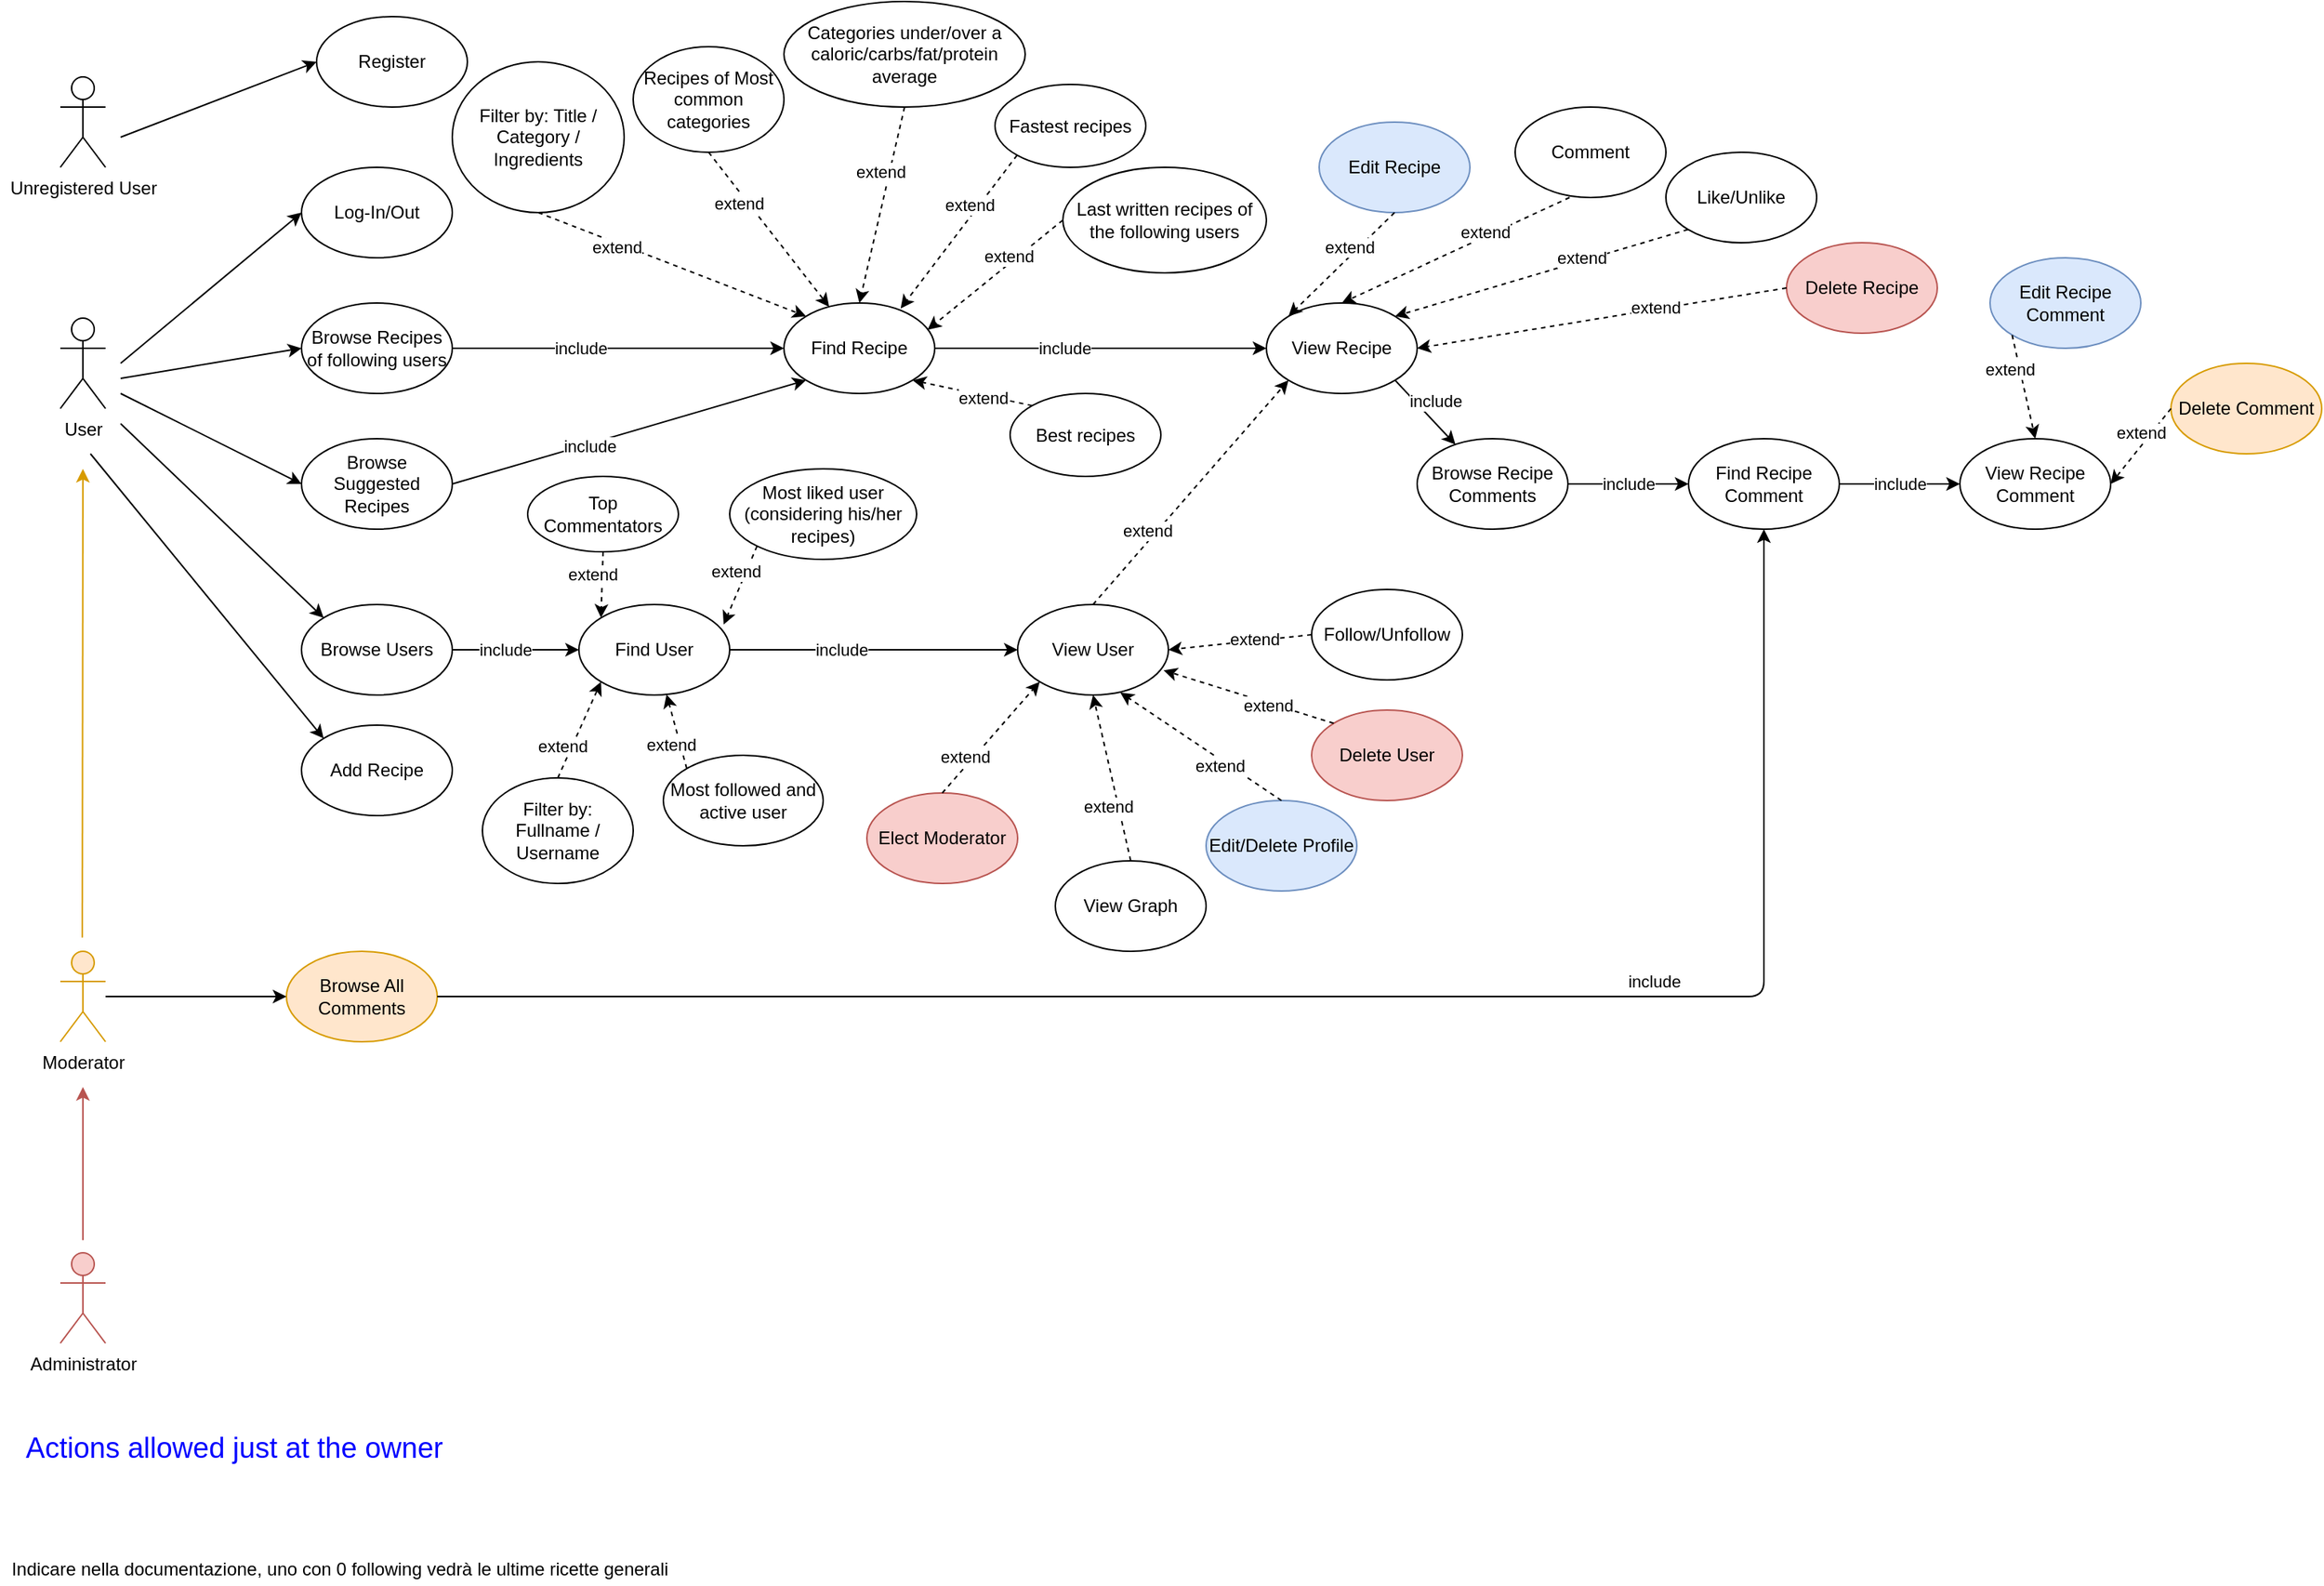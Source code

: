<mxfile version="14.0.1" type="github">
  <diagram id="zVrHperSgIiEOsMFfDu-" name="Page-1">
    <mxGraphModel dx="1185" dy="645" grid="1" gridSize="10" guides="1" tooltips="1" connect="1" arrows="1" fold="1" page="1" pageScale="1" pageWidth="827" pageHeight="1169" math="0" shadow="0">
      <root>
        <mxCell id="0" />
        <mxCell id="1" parent="0" />
        <mxCell id="AKaBKdHhPMCL4DrJA_mg-1" value="Moderator" style="shape=umlActor;verticalLabelPosition=bottom;verticalAlign=top;html=1;outlineConnect=0;fillColor=#ffe6cc;strokeColor=#d79b00;" parent="1" vertex="1">
          <mxGeometry x="70" y="660" width="30" height="60" as="geometry" />
        </mxCell>
        <mxCell id="AKaBKdHhPMCL4DrJA_mg-3" value="User" style="shape=umlActor;verticalLabelPosition=bottom;verticalAlign=top;html=1;outlineConnect=0;" parent="1" vertex="1">
          <mxGeometry x="70" y="240" width="30" height="60" as="geometry" />
        </mxCell>
        <mxCell id="AKaBKdHhPMCL4DrJA_mg-4" value="Unregistered User" style="shape=umlActor;verticalLabelPosition=bottom;verticalAlign=top;html=1;outlineConnect=0;" parent="1" vertex="1">
          <mxGeometry x="70" y="80" width="30" height="60" as="geometry" />
        </mxCell>
        <mxCell id="AKaBKdHhPMCL4DrJA_mg-5" value="Administrator" style="shape=umlActor;verticalLabelPosition=bottom;verticalAlign=top;html=1;outlineConnect=0;fillColor=#f8cecc;strokeColor=#b85450;" parent="1" vertex="1">
          <mxGeometry x="70" y="860" width="30" height="60" as="geometry" />
        </mxCell>
        <mxCell id="AKaBKdHhPMCL4DrJA_mg-6" value="Register" style="ellipse;whiteSpace=wrap;html=1;" parent="1" vertex="1">
          <mxGeometry x="240" y="40" width="100" height="60" as="geometry" />
        </mxCell>
        <mxCell id="AKaBKdHhPMCL4DrJA_mg-7" value="" style="endArrow=classic;html=1;entryX=0;entryY=0.5;entryDx=0;entryDy=0;" parent="1" target="AKaBKdHhPMCL4DrJA_mg-6" edge="1">
          <mxGeometry width="50" height="50" relative="1" as="geometry">
            <mxPoint x="110" y="120" as="sourcePoint" />
            <mxPoint x="370" y="210" as="targetPoint" />
          </mxGeometry>
        </mxCell>
        <mxCell id="AKaBKdHhPMCL4DrJA_mg-8" value="Log-In/Out" style="ellipse;whiteSpace=wrap;html=1;" parent="1" vertex="1">
          <mxGeometry x="230" y="140" width="100" height="60" as="geometry" />
        </mxCell>
        <mxCell id="AKaBKdHhPMCL4DrJA_mg-9" value="" style="endArrow=classic;html=1;entryX=0;entryY=0.5;entryDx=0;entryDy=0;" parent="1" target="AKaBKdHhPMCL4DrJA_mg-8" edge="1">
          <mxGeometry width="50" height="50" relative="1" as="geometry">
            <mxPoint x="110" y="270" as="sourcePoint" />
            <mxPoint x="250" y="80" as="targetPoint" />
          </mxGeometry>
        </mxCell>
        <mxCell id="AKaBKdHhPMCL4DrJA_mg-10" value="Browse Recipes of following users" style="ellipse;whiteSpace=wrap;html=1;" parent="1" vertex="1">
          <mxGeometry x="230" y="230" width="100" height="60" as="geometry" />
        </mxCell>
        <mxCell id="AKaBKdHhPMCL4DrJA_mg-11" value="Find Recipe" style="ellipse;whiteSpace=wrap;html=1;" parent="1" vertex="1">
          <mxGeometry x="550" y="230" width="100" height="60" as="geometry" />
        </mxCell>
        <mxCell id="AKaBKdHhPMCL4DrJA_mg-12" value="View Recipe" style="ellipse;whiteSpace=wrap;html=1;" parent="1" vertex="1">
          <mxGeometry x="870" y="230" width="100" height="60" as="geometry" />
        </mxCell>
        <mxCell id="AKaBKdHhPMCL4DrJA_mg-13" value="" style="endArrow=classic;html=1;entryX=0;entryY=0.5;entryDx=0;entryDy=0;" parent="1" target="AKaBKdHhPMCL4DrJA_mg-10" edge="1">
          <mxGeometry width="50" height="50" relative="1" as="geometry">
            <mxPoint x="110" y="280" as="sourcePoint" />
            <mxPoint x="240" y="180" as="targetPoint" />
          </mxGeometry>
        </mxCell>
        <mxCell id="AKaBKdHhPMCL4DrJA_mg-14" value="" style="endArrow=classic;html=1;exitX=1;exitY=0.5;exitDx=0;exitDy=0;" parent="1" source="AKaBKdHhPMCL4DrJA_mg-10" target="AKaBKdHhPMCL4DrJA_mg-11" edge="1">
          <mxGeometry width="50" height="50" relative="1" as="geometry">
            <mxPoint x="115" y="270" as="sourcePoint" />
            <mxPoint x="235" y="270" as="targetPoint" />
          </mxGeometry>
        </mxCell>
        <mxCell id="AKaBKdHhPMCL4DrJA_mg-15" value="include" style="edgeLabel;html=1;align=center;verticalAlign=middle;resizable=0;points=[];" parent="AKaBKdHhPMCL4DrJA_mg-14" vertex="1" connectable="0">
          <mxGeometry x="-0.27" y="-2" relative="1" as="geometry">
            <mxPoint x="4.48" y="-2" as="offset" />
          </mxGeometry>
        </mxCell>
        <mxCell id="AKaBKdHhPMCL4DrJA_mg-16" value="" style="endArrow=classic;html=1;entryX=0;entryY=0.5;entryDx=0;entryDy=0;exitX=1;exitY=0.5;exitDx=0;exitDy=0;" parent="1" source="AKaBKdHhPMCL4DrJA_mg-11" target="AKaBKdHhPMCL4DrJA_mg-12" edge="1">
          <mxGeometry width="50" height="50" relative="1" as="geometry">
            <mxPoint x="125" y="280" as="sourcePoint" />
            <mxPoint x="245" y="280" as="targetPoint" />
          </mxGeometry>
        </mxCell>
        <mxCell id="AKaBKdHhPMCL4DrJA_mg-17" value="include" style="edgeLabel;html=1;align=center;verticalAlign=middle;resizable=0;points=[];" parent="AKaBKdHhPMCL4DrJA_mg-16" vertex="1" connectable="0">
          <mxGeometry x="-0.344" relative="1" as="geometry">
            <mxPoint x="13.79" as="offset" />
          </mxGeometry>
        </mxCell>
        <mxCell id="AKaBKdHhPMCL4DrJA_mg-18" value="Browse Suggested Recipes" style="ellipse;whiteSpace=wrap;html=1;" parent="1" vertex="1">
          <mxGeometry x="230" y="320" width="100" height="60" as="geometry" />
        </mxCell>
        <mxCell id="AKaBKdHhPMCL4DrJA_mg-21" value="" style="endArrow=classic;html=1;exitX=1;exitY=0.5;exitDx=0;exitDy=0;entryX=0;entryY=1;entryDx=0;entryDy=0;" parent="1" source="AKaBKdHhPMCL4DrJA_mg-18" target="AKaBKdHhPMCL4DrJA_mg-11" edge="1">
          <mxGeometry width="50" height="50" relative="1" as="geometry">
            <mxPoint x="120" y="360" as="sourcePoint" />
            <mxPoint x="400.0" y="350" as="targetPoint" />
          </mxGeometry>
        </mxCell>
        <mxCell id="AKaBKdHhPMCL4DrJA_mg-22" value="include" style="edgeLabel;html=1;align=center;verticalAlign=middle;resizable=0;points=[];" parent="AKaBKdHhPMCL4DrJA_mg-21" vertex="1" connectable="0">
          <mxGeometry x="-0.27" y="-2" relative="1" as="geometry">
            <mxPoint x="4.48" y="-2" as="offset" />
          </mxGeometry>
        </mxCell>
        <mxCell id="AKaBKdHhPMCL4DrJA_mg-25" value="" style="endArrow=classic;html=1;entryX=0;entryY=0.5;entryDx=0;entryDy=0;" parent="1" target="AKaBKdHhPMCL4DrJA_mg-18" edge="1">
          <mxGeometry width="50" height="50" relative="1" as="geometry">
            <mxPoint x="110" y="290" as="sourcePoint" />
            <mxPoint x="240" y="290" as="targetPoint" />
          </mxGeometry>
        </mxCell>
        <mxCell id="WYv_reuwZ5NgwWXfh_Jt-1" value="Indicare nella documentazione, uno con 0 following vedrà le ultime ricette generali" style="text;html=1;align=center;verticalAlign=middle;resizable=0;points=[];autosize=1;" parent="1" vertex="1">
          <mxGeometry x="30" y="1060" width="450" height="20" as="geometry" />
        </mxCell>
        <mxCell id="WYv_reuwZ5NgwWXfh_Jt-3" value="Browse Users" style="ellipse;whiteSpace=wrap;html=1;" parent="1" vertex="1">
          <mxGeometry x="230" y="430" width="100" height="60" as="geometry" />
        </mxCell>
        <mxCell id="WYv_reuwZ5NgwWXfh_Jt-4" value="Find User" style="ellipse;whiteSpace=wrap;html=1;" parent="1" vertex="1">
          <mxGeometry x="414" y="430" width="100" height="60" as="geometry" />
        </mxCell>
        <mxCell id="WYv_reuwZ5NgwWXfh_Jt-5" value="View User" style="ellipse;whiteSpace=wrap;html=1;" parent="1" vertex="1">
          <mxGeometry x="705" y="430" width="100" height="60" as="geometry" />
        </mxCell>
        <mxCell id="WYv_reuwZ5NgwWXfh_Jt-6" value="Follow/Unfollow" style="ellipse;whiteSpace=wrap;html=1;" parent="1" vertex="1">
          <mxGeometry x="900" y="420" width="100" height="60" as="geometry" />
        </mxCell>
        <mxCell id="WYv_reuwZ5NgwWXfh_Jt-7" value="" style="endArrow=classic;html=1;entryX=0;entryY=0;entryDx=0;entryDy=0;" parent="1" target="WYv_reuwZ5NgwWXfh_Jt-3" edge="1">
          <mxGeometry width="50" height="50" relative="1" as="geometry">
            <mxPoint x="110" y="310" as="sourcePoint" />
            <mxPoint x="240" y="360" as="targetPoint" />
          </mxGeometry>
        </mxCell>
        <mxCell id="WYv_reuwZ5NgwWXfh_Jt-8" value="" style="endArrow=classic;html=1;exitX=1;exitY=0.5;exitDx=0;exitDy=0;entryX=0;entryY=0.5;entryDx=0;entryDy=0;" parent="1" edge="1" target="WYv_reuwZ5NgwWXfh_Jt-4" source="WYv_reuwZ5NgwWXfh_Jt-3">
          <mxGeometry width="50" height="50" relative="1" as="geometry">
            <mxPoint x="330" y="429.71" as="sourcePoint" />
            <mxPoint x="400" y="429.71" as="targetPoint" />
          </mxGeometry>
        </mxCell>
        <mxCell id="WYv_reuwZ5NgwWXfh_Jt-9" value="include" style="edgeLabel;html=1;align=center;verticalAlign=middle;resizable=0;points=[];" parent="WYv_reuwZ5NgwWXfh_Jt-8" vertex="1" connectable="0">
          <mxGeometry x="-0.27" y="-2" relative="1" as="geometry">
            <mxPoint x="4.48" y="-2" as="offset" />
          </mxGeometry>
        </mxCell>
        <mxCell id="WYv_reuwZ5NgwWXfh_Jt-10" value="" style="endArrow=classic;html=1;exitX=1;exitY=0.5;exitDx=0;exitDy=0;entryX=0;entryY=0.5;entryDx=0;entryDy=0;" parent="1" source="WYv_reuwZ5NgwWXfh_Jt-4" target="WYv_reuwZ5NgwWXfh_Jt-5" edge="1">
          <mxGeometry width="50" height="50" relative="1" as="geometry">
            <mxPoint x="350" y="280" as="sourcePoint" />
            <mxPoint x="420" y="280" as="targetPoint" />
          </mxGeometry>
        </mxCell>
        <mxCell id="WYv_reuwZ5NgwWXfh_Jt-11" value="include" style="edgeLabel;html=1;align=center;verticalAlign=middle;resizable=0;points=[];" parent="WYv_reuwZ5NgwWXfh_Jt-10" vertex="1" connectable="0">
          <mxGeometry x="-0.27" y="-2" relative="1" as="geometry">
            <mxPoint x="4.48" y="-2" as="offset" />
          </mxGeometry>
        </mxCell>
        <mxCell id="WYv_reuwZ5NgwWXfh_Jt-12" value="" style="endArrow=classic;html=1;entryX=1;entryY=0.5;entryDx=0;entryDy=0;exitX=0;exitY=0.5;exitDx=0;exitDy=0;dashed=1;" parent="1" source="WYv_reuwZ5NgwWXfh_Jt-6" target="WYv_reuwZ5NgwWXfh_Jt-5" edge="1">
          <mxGeometry width="50" height="50" relative="1" as="geometry">
            <mxPoint x="510" y="270" as="sourcePoint" />
            <mxPoint x="585" y="270" as="targetPoint" />
          </mxGeometry>
        </mxCell>
        <mxCell id="WYv_reuwZ5NgwWXfh_Jt-13" value="extend" style="edgeLabel;html=1;align=center;verticalAlign=middle;resizable=0;points=[];" parent="WYv_reuwZ5NgwWXfh_Jt-12" vertex="1" connectable="0">
          <mxGeometry x="-0.344" relative="1" as="geometry">
            <mxPoint x="-6.68" y="-0.21" as="offset" />
          </mxGeometry>
        </mxCell>
        <mxCell id="WYv_reuwZ5NgwWXfh_Jt-16" value="Comment" style="ellipse;whiteSpace=wrap;html=1;" parent="1" vertex="1">
          <mxGeometry x="1035" y="100" width="100" height="60" as="geometry" />
        </mxCell>
        <mxCell id="WYv_reuwZ5NgwWXfh_Jt-17" value="Like/Unlike" style="ellipse;whiteSpace=wrap;html=1;" parent="1" vertex="1">
          <mxGeometry x="1135" y="130" width="100" height="60" as="geometry" />
        </mxCell>
        <mxCell id="WYv_reuwZ5NgwWXfh_Jt-18" value="" style="endArrow=classic;html=1;entryX=0.5;entryY=0;entryDx=0;entryDy=0;exitX=0.361;exitY=1;exitDx=0;exitDy=0;dashed=1;exitPerimeter=0;" parent="1" source="WYv_reuwZ5NgwWXfh_Jt-16" target="AKaBKdHhPMCL4DrJA_mg-12" edge="1">
          <mxGeometry width="50" height="50" relative="1" as="geometry">
            <mxPoint x="669.783" y="190.004" as="sourcePoint" />
            <mxPoint x="580.22" y="208.84" as="targetPoint" />
          </mxGeometry>
        </mxCell>
        <mxCell id="WYv_reuwZ5NgwWXfh_Jt-19" value="extend" style="edgeLabel;html=1;align=center;verticalAlign=middle;resizable=0;points=[];" parent="WYv_reuwZ5NgwWXfh_Jt-18" vertex="1" connectable="0">
          <mxGeometry x="-0.344" relative="1" as="geometry">
            <mxPoint x="-6.68" y="-0.21" as="offset" />
          </mxGeometry>
        </mxCell>
        <mxCell id="WYv_reuwZ5NgwWXfh_Jt-20" value="" style="endArrow=classic;html=1;entryX=0;entryY=1;entryDx=0;entryDy=0;exitX=0.5;exitY=0;exitDx=0;exitDy=0;dashed=1;" parent="1" source="WYv_reuwZ5NgwWXfh_Jt-5" target="AKaBKdHhPMCL4DrJA_mg-12" edge="1">
          <mxGeometry width="50" height="50" relative="1" as="geometry">
            <mxPoint x="784.563" y="431.164" as="sourcePoint" />
            <mxPoint x="695.0" y="450" as="targetPoint" />
          </mxGeometry>
        </mxCell>
        <mxCell id="WYv_reuwZ5NgwWXfh_Jt-21" value="extend" style="edgeLabel;html=1;align=center;verticalAlign=middle;resizable=0;points=[];" parent="WYv_reuwZ5NgwWXfh_Jt-20" vertex="1" connectable="0">
          <mxGeometry x="-0.344" relative="1" as="geometry">
            <mxPoint x="-6.68" y="-0.21" as="offset" />
          </mxGeometry>
        </mxCell>
        <mxCell id="WYv_reuwZ5NgwWXfh_Jt-22" value="" style="endArrow=classic;html=1;entryX=1;entryY=0;entryDx=0;entryDy=0;exitX=0;exitY=1;exitDx=0;exitDy=0;dashed=1;" parent="1" source="WYv_reuwZ5NgwWXfh_Jt-17" target="AKaBKdHhPMCL4DrJA_mg-12" edge="1">
          <mxGeometry width="50" height="50" relative="1" as="geometry">
            <mxPoint x="794.563" y="441.164" as="sourcePoint" />
            <mxPoint x="705.0" y="460" as="targetPoint" />
          </mxGeometry>
        </mxCell>
        <mxCell id="WYv_reuwZ5NgwWXfh_Jt-23" value="extend" style="edgeLabel;html=1;align=center;verticalAlign=middle;resizable=0;points=[];" parent="WYv_reuwZ5NgwWXfh_Jt-22" vertex="1" connectable="0">
          <mxGeometry x="-0.344" relative="1" as="geometry">
            <mxPoint x="-6.68" y="-0.21" as="offset" />
          </mxGeometry>
        </mxCell>
        <mxCell id="WYv_reuwZ5NgwWXfh_Jt-24" value="Browse Recipe Comments" style="ellipse;whiteSpace=wrap;html=1;" parent="1" vertex="1">
          <mxGeometry x="970" y="320" width="100" height="60" as="geometry" />
        </mxCell>
        <mxCell id="WYv_reuwZ5NgwWXfh_Jt-25" value="Find Recipe Comment" style="ellipse;whiteSpace=wrap;html=1;" parent="1" vertex="1">
          <mxGeometry x="1150" y="320" width="100" height="60" as="geometry" />
        </mxCell>
        <mxCell id="WYv_reuwZ5NgwWXfh_Jt-26" value="View Recipe Comment" style="ellipse;whiteSpace=wrap;html=1;" parent="1" vertex="1">
          <mxGeometry x="1330" y="320" width="100" height="60" as="geometry" />
        </mxCell>
        <mxCell id="WYv_reuwZ5NgwWXfh_Jt-27" value="Edit Recipe" style="ellipse;whiteSpace=wrap;html=1;fillColor=#dae8fc;strokeColor=#6c8ebf;" parent="1" vertex="1">
          <mxGeometry x="905" y="110" width="100" height="60" as="geometry" />
        </mxCell>
        <mxCell id="WYv_reuwZ5NgwWXfh_Jt-28" value="" style="endArrow=classic;html=1;entryX=0;entryY=0;entryDx=0;entryDy=0;exitX=0.5;exitY=1;exitDx=0;exitDy=0;dashed=1;" parent="1" source="WYv_reuwZ5NgwWXfh_Jt-27" target="AKaBKdHhPMCL4DrJA_mg-12" edge="1">
          <mxGeometry width="50" height="50" relative="1" as="geometry">
            <mxPoint x="635" y="410" as="sourcePoint" />
            <mxPoint x="635" y="300" as="targetPoint" />
          </mxGeometry>
        </mxCell>
        <mxCell id="WYv_reuwZ5NgwWXfh_Jt-29" value="extend" style="edgeLabel;html=1;align=center;verticalAlign=middle;resizable=0;points=[];" parent="WYv_reuwZ5NgwWXfh_Jt-28" vertex="1" connectable="0">
          <mxGeometry x="-0.344" relative="1" as="geometry">
            <mxPoint x="-6.68" y="-0.21" as="offset" />
          </mxGeometry>
        </mxCell>
        <mxCell id="WYv_reuwZ5NgwWXfh_Jt-34" value="" style="endArrow=classic;html=1;exitX=1;exitY=1;exitDx=0;exitDy=0;" parent="1" source="AKaBKdHhPMCL4DrJA_mg-12" target="WYv_reuwZ5NgwWXfh_Jt-24" edge="1">
          <mxGeometry width="50" height="50" relative="1" as="geometry">
            <mxPoint x="510.0" y="270" as="sourcePoint" />
            <mxPoint x="585.0" y="270" as="targetPoint" />
          </mxGeometry>
        </mxCell>
        <mxCell id="WYv_reuwZ5NgwWXfh_Jt-35" value="include" style="edgeLabel;html=1;align=center;verticalAlign=middle;resizable=0;points=[];" parent="WYv_reuwZ5NgwWXfh_Jt-34" vertex="1" connectable="0">
          <mxGeometry x="-0.344" relative="1" as="geometry">
            <mxPoint x="13.79" as="offset" />
          </mxGeometry>
        </mxCell>
        <mxCell id="WYv_reuwZ5NgwWXfh_Jt-36" value="" style="endArrow=classic;html=1;exitX=1;exitY=0.5;exitDx=0;exitDy=0;entryX=0;entryY=0.5;entryDx=0;entryDy=0;" parent="1" source="WYv_reuwZ5NgwWXfh_Jt-24" target="WYv_reuwZ5NgwWXfh_Jt-25" edge="1">
          <mxGeometry width="50" height="50" relative="1" as="geometry">
            <mxPoint x="670.437" y="291.164" as="sourcePoint" />
            <mxPoint x="755.263" y="316.603" as="targetPoint" />
          </mxGeometry>
        </mxCell>
        <mxCell id="WYv_reuwZ5NgwWXfh_Jt-37" value="include" style="edgeLabel;html=1;align=center;verticalAlign=middle;resizable=0;points=[];" parent="WYv_reuwZ5NgwWXfh_Jt-36" vertex="1" connectable="0">
          <mxGeometry x="-0.344" relative="1" as="geometry">
            <mxPoint x="13.79" as="offset" />
          </mxGeometry>
        </mxCell>
        <mxCell id="WYv_reuwZ5NgwWXfh_Jt-38" value="" style="endArrow=classic;html=1;exitX=1;exitY=0.5;exitDx=0;exitDy=0;entryX=0;entryY=0.5;entryDx=0;entryDy=0;" parent="1" source="WYv_reuwZ5NgwWXfh_Jt-25" target="WYv_reuwZ5NgwWXfh_Jt-26" edge="1">
          <mxGeometry width="50" height="50" relative="1" as="geometry">
            <mxPoint x="850" y="330" as="sourcePoint" />
            <mxPoint x="930" y="330" as="targetPoint" />
          </mxGeometry>
        </mxCell>
        <mxCell id="WYv_reuwZ5NgwWXfh_Jt-39" value="include" style="edgeLabel;html=1;align=center;verticalAlign=middle;resizable=0;points=[];" parent="WYv_reuwZ5NgwWXfh_Jt-38" vertex="1" connectable="0">
          <mxGeometry x="-0.344" relative="1" as="geometry">
            <mxPoint x="13.79" as="offset" />
          </mxGeometry>
        </mxCell>
        <mxCell id="WYv_reuwZ5NgwWXfh_Jt-40" value="Edit Recipe Comment" style="ellipse;whiteSpace=wrap;html=1;fillColor=#dae8fc;strokeColor=#6c8ebf;" parent="1" vertex="1">
          <mxGeometry x="1350" y="200" width="100" height="60" as="geometry" />
        </mxCell>
        <mxCell id="WYv_reuwZ5NgwWXfh_Jt-41" value="Delete Comment" style="ellipse;whiteSpace=wrap;html=1;fillColor=#ffe6cc;strokeColor=#d79b00;" parent="1" vertex="1">
          <mxGeometry x="1470" y="270" width="100" height="60" as="geometry" />
        </mxCell>
        <mxCell id="WYv_reuwZ5NgwWXfh_Jt-42" value="Delete Recipe" style="ellipse;whiteSpace=wrap;html=1;fillColor=#f8cecc;strokeColor=#b85450;" parent="1" vertex="1">
          <mxGeometry x="1215" y="190" width="100" height="60" as="geometry" />
        </mxCell>
        <mxCell id="WYv_reuwZ5NgwWXfh_Jt-43" value="" style="endArrow=classic;html=1;entryX=1;entryY=0.5;entryDx=0;entryDy=0;exitX=0;exitY=0.5;exitDx=0;exitDy=0;dashed=1;" parent="1" source="WYv_reuwZ5NgwWXfh_Jt-42" target="AKaBKdHhPMCL4DrJA_mg-12" edge="1">
          <mxGeometry width="50" height="50" relative="1" as="geometry">
            <mxPoint x="635" y="410" as="sourcePoint" />
            <mxPoint x="635" y="300" as="targetPoint" />
          </mxGeometry>
        </mxCell>
        <mxCell id="WYv_reuwZ5NgwWXfh_Jt-44" value="extend" style="edgeLabel;html=1;align=center;verticalAlign=middle;resizable=0;points=[];" parent="WYv_reuwZ5NgwWXfh_Jt-43" vertex="1" connectable="0">
          <mxGeometry x="-0.344" relative="1" as="geometry">
            <mxPoint x="-6.68" y="-0.21" as="offset" />
          </mxGeometry>
        </mxCell>
        <mxCell id="WYv_reuwZ5NgwWXfh_Jt-45" value="" style="endArrow=classic;html=1;entryX=0.5;entryY=0;entryDx=0;entryDy=0;exitX=0;exitY=1;exitDx=0;exitDy=0;dashed=1;" parent="1" source="WYv_reuwZ5NgwWXfh_Jt-40" target="WYv_reuwZ5NgwWXfh_Jt-26" edge="1">
          <mxGeometry width="50" height="50" relative="1" as="geometry">
            <mxPoint x="1170" y="260" as="sourcePoint" />
            <mxPoint x="1170" y="150" as="targetPoint" />
          </mxGeometry>
        </mxCell>
        <mxCell id="WYv_reuwZ5NgwWXfh_Jt-46" value="extend" style="edgeLabel;html=1;align=center;verticalAlign=middle;resizable=0;points=[];" parent="WYv_reuwZ5NgwWXfh_Jt-45" vertex="1" connectable="0">
          <mxGeometry x="-0.344" relative="1" as="geometry">
            <mxPoint x="-6.68" y="-0.21" as="offset" />
          </mxGeometry>
        </mxCell>
        <mxCell id="WYv_reuwZ5NgwWXfh_Jt-47" value="" style="endArrow=classic;html=1;entryX=1;entryY=0.5;entryDx=0;entryDy=0;exitX=0;exitY=0.5;exitDx=0;exitDy=0;dashed=1;" parent="1" source="WYv_reuwZ5NgwWXfh_Jt-41" target="WYv_reuwZ5NgwWXfh_Jt-26" edge="1">
          <mxGeometry width="50" height="50" relative="1" as="geometry">
            <mxPoint x="655" y="430" as="sourcePoint" />
            <mxPoint x="655" y="320" as="targetPoint" />
          </mxGeometry>
        </mxCell>
        <mxCell id="WYv_reuwZ5NgwWXfh_Jt-48" value="extend" style="edgeLabel;html=1;align=center;verticalAlign=middle;resizable=0;points=[];" parent="WYv_reuwZ5NgwWXfh_Jt-47" vertex="1" connectable="0">
          <mxGeometry x="-0.344" relative="1" as="geometry">
            <mxPoint x="-6.68" y="-0.21" as="offset" />
          </mxGeometry>
        </mxCell>
        <mxCell id="WYv_reuwZ5NgwWXfh_Jt-49" value="Delete User" style="ellipse;whiteSpace=wrap;html=1;fillColor=#f8cecc;strokeColor=#b85450;" parent="1" vertex="1">
          <mxGeometry x="900" y="500" width="100" height="60" as="geometry" />
        </mxCell>
        <mxCell id="WYv_reuwZ5NgwWXfh_Jt-50" value="" style="endArrow=classic;html=1;exitX=0;exitY=0;exitDx=0;exitDy=0;dashed=1;entryX=0.968;entryY=0.727;entryDx=0;entryDy=0;entryPerimeter=0;" parent="1" source="WYv_reuwZ5NgwWXfh_Jt-49" target="WYv_reuwZ5NgwWXfh_Jt-5" edge="1">
          <mxGeometry width="50" height="50" relative="1" as="geometry">
            <mxPoint x="635" y="410" as="sourcePoint" />
            <mxPoint x="690" y="450" as="targetPoint" />
          </mxGeometry>
        </mxCell>
        <mxCell id="WYv_reuwZ5NgwWXfh_Jt-51" value="extend" style="edgeLabel;html=1;align=center;verticalAlign=middle;resizable=0;points=[];" parent="WYv_reuwZ5NgwWXfh_Jt-50" vertex="1" connectable="0">
          <mxGeometry x="-0.344" relative="1" as="geometry">
            <mxPoint x="-6.68" y="-0.21" as="offset" />
          </mxGeometry>
        </mxCell>
        <mxCell id="WYv_reuwZ5NgwWXfh_Jt-53" value="Edit/Delete Profile" style="ellipse;whiteSpace=wrap;html=1;fillColor=#dae8fc;strokeColor=#6c8ebf;" parent="1" vertex="1">
          <mxGeometry x="830" y="560" width="100" height="60" as="geometry" />
        </mxCell>
        <mxCell id="WYv_reuwZ5NgwWXfh_Jt-54" value="" style="endArrow=classic;html=1;entryX=0.681;entryY=0.972;entryDx=0;entryDy=0;exitX=0.5;exitY=0;exitDx=0;exitDy=0;dashed=1;entryPerimeter=0;" parent="1" source="WYv_reuwZ5NgwWXfh_Jt-53" target="WYv_reuwZ5NgwWXfh_Jt-5" edge="1">
          <mxGeometry width="50" height="50" relative="1" as="geometry">
            <mxPoint x="744.645" y="498.787" as="sourcePoint" />
            <mxPoint x="670.355" y="461.213" as="targetPoint" />
          </mxGeometry>
        </mxCell>
        <mxCell id="WYv_reuwZ5NgwWXfh_Jt-55" value="extend" style="edgeLabel;html=1;align=center;verticalAlign=middle;resizable=0;points=[];" parent="WYv_reuwZ5NgwWXfh_Jt-54" vertex="1" connectable="0">
          <mxGeometry x="-0.344" relative="1" as="geometry">
            <mxPoint x="-6.68" y="-0.21" as="offset" />
          </mxGeometry>
        </mxCell>
        <mxCell id="WYv_reuwZ5NgwWXfh_Jt-57" value="View Graph" style="ellipse;whiteSpace=wrap;html=1;" parent="1" vertex="1">
          <mxGeometry x="730" y="600" width="100" height="60" as="geometry" />
        </mxCell>
        <mxCell id="WYv_reuwZ5NgwWXfh_Jt-58" value="" style="endArrow=classic;html=1;entryX=0.5;entryY=1;entryDx=0;entryDy=0;exitX=0.5;exitY=0;exitDx=0;exitDy=0;dashed=1;" parent="1" source="WYv_reuwZ5NgwWXfh_Jt-57" target="WYv_reuwZ5NgwWXfh_Jt-5" edge="1">
          <mxGeometry width="50" height="50" relative="1" as="geometry">
            <mxPoint x="760" y="540" as="sourcePoint" />
            <mxPoint x="635" y="470" as="targetPoint" />
          </mxGeometry>
        </mxCell>
        <mxCell id="WYv_reuwZ5NgwWXfh_Jt-59" value="extend" style="edgeLabel;html=1;align=center;verticalAlign=middle;resizable=0;points=[];" parent="WYv_reuwZ5NgwWXfh_Jt-58" vertex="1" connectable="0">
          <mxGeometry x="-0.344" relative="1" as="geometry">
            <mxPoint x="-6.68" y="-0.21" as="offset" />
          </mxGeometry>
        </mxCell>
        <mxCell id="WYv_reuwZ5NgwWXfh_Jt-60" value="Add Recipe" style="ellipse;whiteSpace=wrap;html=1;" parent="1" vertex="1">
          <mxGeometry x="230" y="510" width="100" height="60" as="geometry" />
        </mxCell>
        <mxCell id="WYv_reuwZ5NgwWXfh_Jt-61" value="" style="endArrow=classic;html=1;entryX=0;entryY=0;entryDx=0;entryDy=0;" parent="1" target="WYv_reuwZ5NgwWXfh_Jt-60" edge="1">
          <mxGeometry width="50" height="50" relative="1" as="geometry">
            <mxPoint x="90" y="330" as="sourcePoint" />
            <mxPoint x="254.645" y="418.787" as="targetPoint" />
          </mxGeometry>
        </mxCell>
        <mxCell id="WYv_reuwZ5NgwWXfh_Jt-62" value="Elect Moderator" style="ellipse;whiteSpace=wrap;html=1;fillColor=#f8cecc;strokeColor=#b85450;" parent="1" vertex="1">
          <mxGeometry x="605" y="555" width="100" height="60" as="geometry" />
        </mxCell>
        <mxCell id="WYv_reuwZ5NgwWXfh_Jt-63" value="" style="endArrow=classic;html=1;entryX=0;entryY=1;entryDx=0;entryDy=0;exitX=0.5;exitY=0;exitDx=0;exitDy=0;dashed=1;" parent="1" source="WYv_reuwZ5NgwWXfh_Jt-62" target="WYv_reuwZ5NgwWXfh_Jt-5" edge="1">
          <mxGeometry width="50" height="50" relative="1" as="geometry">
            <mxPoint x="660" y="580" as="sourcePoint" />
            <mxPoint x="635" y="470" as="targetPoint" />
          </mxGeometry>
        </mxCell>
        <mxCell id="WYv_reuwZ5NgwWXfh_Jt-64" value="extend" style="edgeLabel;html=1;align=center;verticalAlign=middle;resizable=0;points=[];" parent="WYv_reuwZ5NgwWXfh_Jt-63" vertex="1" connectable="0">
          <mxGeometry x="-0.344" relative="1" as="geometry">
            <mxPoint x="-6.68" y="-0.21" as="offset" />
          </mxGeometry>
        </mxCell>
        <mxCell id="WYv_reuwZ5NgwWXfh_Jt-66" value="Browse All Comments" style="ellipse;whiteSpace=wrap;html=1;fillColor=#ffe6cc;strokeColor=#d79b00;" parent="1" vertex="1">
          <mxGeometry x="220" y="660" width="100" height="60" as="geometry" />
        </mxCell>
        <mxCell id="WYv_reuwZ5NgwWXfh_Jt-69" value="" style="endArrow=classic;html=1;exitX=1;exitY=0.5;exitDx=0;exitDy=0;" parent="1" source="WYv_reuwZ5NgwWXfh_Jt-66" target="WYv_reuwZ5NgwWXfh_Jt-25" edge="1">
          <mxGeometry width="50" height="50" relative="1" as="geometry">
            <mxPoint x="160.437" y="661.164" as="sourcePoint" />
            <mxPoint x="395" y="690" as="targetPoint" />
            <Array as="points">
              <mxPoint x="971" y="690" />
              <mxPoint x="1140" y="690" />
              <mxPoint x="1200" y="690" />
            </Array>
          </mxGeometry>
        </mxCell>
        <mxCell id="WYv_reuwZ5NgwWXfh_Jt-70" value="include" style="edgeLabel;html=1;align=center;verticalAlign=middle;resizable=0;points=[];" parent="WYv_reuwZ5NgwWXfh_Jt-69" vertex="1" connectable="0">
          <mxGeometry x="-0.344" relative="1" as="geometry">
            <mxPoint x="416" y="-10" as="offset" />
          </mxGeometry>
        </mxCell>
        <mxCell id="WYv_reuwZ5NgwWXfh_Jt-73" value="" style="endArrow=classic;html=1;entryX=0;entryY=0.5;entryDx=0;entryDy=0;" parent="1" source="AKaBKdHhPMCL4DrJA_mg-1" target="WYv_reuwZ5NgwWXfh_Jt-66" edge="1">
          <mxGeometry width="50" height="50" relative="1" as="geometry">
            <mxPoint x="100" y="340" as="sourcePoint" />
            <mxPoint x="254.563" y="498.836" as="targetPoint" />
          </mxGeometry>
        </mxCell>
        <mxCell id="WYv_reuwZ5NgwWXfh_Jt-75" value="" style="endArrow=classic;html=1;fillColor=#f8cecc;strokeColor=#b85450;" parent="1" edge="1">
          <mxGeometry width="50" height="50" relative="1" as="geometry">
            <mxPoint x="85" y="851.667" as="sourcePoint" />
            <mxPoint x="85" y="750" as="targetPoint" />
          </mxGeometry>
        </mxCell>
        <mxCell id="WYv_reuwZ5NgwWXfh_Jt-76" value="" style="endArrow=classic;html=1;fillColor=#ffe6cc;strokeColor=#d79b00;" parent="1" edge="1">
          <mxGeometry width="50" height="50" relative="1" as="geometry">
            <mxPoint x="84.58" y="650.837" as="sourcePoint" />
            <mxPoint x="85" y="340" as="targetPoint" />
          </mxGeometry>
        </mxCell>
        <mxCell id="WYv_reuwZ5NgwWXfh_Jt-81" value="Filter by: Title / Category / Ingredients" style="ellipse;whiteSpace=wrap;html=1;" parent="1" vertex="1">
          <mxGeometry x="330" y="70" width="114" height="100" as="geometry" />
        </mxCell>
        <mxCell id="WYv_reuwZ5NgwWXfh_Jt-82" value="Filter by: Fullname / Username" style="ellipse;whiteSpace=wrap;html=1;" parent="1" vertex="1">
          <mxGeometry x="350" y="545" width="100" height="70" as="geometry" />
        </mxCell>
        <mxCell id="WYv_reuwZ5NgwWXfh_Jt-85" value="" style="endArrow=classic;html=1;entryX=0;entryY=0;entryDx=0;entryDy=0;exitX=0.5;exitY=1;exitDx=0;exitDy=0;dashed=1;" parent="1" source="WYv_reuwZ5NgwWXfh_Jt-81" target="AKaBKdHhPMCL4DrJA_mg-11" edge="1">
          <mxGeometry width="50" height="50" relative="1" as="geometry">
            <mxPoint x="635" y="410" as="sourcePoint" />
            <mxPoint x="690" y="300" as="targetPoint" />
          </mxGeometry>
        </mxCell>
        <mxCell id="WYv_reuwZ5NgwWXfh_Jt-86" value="extend" style="edgeLabel;html=1;align=center;verticalAlign=middle;resizable=0;points=[];" parent="WYv_reuwZ5NgwWXfh_Jt-85" vertex="1" connectable="0">
          <mxGeometry x="-0.344" relative="1" as="geometry">
            <mxPoint x="-6.68" y="-0.21" as="offset" />
          </mxGeometry>
        </mxCell>
        <mxCell id="WYv_reuwZ5NgwWXfh_Jt-87" value="" style="endArrow=classic;html=1;entryX=0;entryY=1;entryDx=0;entryDy=0;exitX=0.5;exitY=0;exitDx=0;exitDy=0;dashed=1;" parent="1" source="WYv_reuwZ5NgwWXfh_Jt-82" target="WYv_reuwZ5NgwWXfh_Jt-4" edge="1">
          <mxGeometry width="50" height="50" relative="1" as="geometry">
            <mxPoint x="645" y="420" as="sourcePoint" />
            <mxPoint x="700" y="310" as="targetPoint" />
          </mxGeometry>
        </mxCell>
        <mxCell id="WYv_reuwZ5NgwWXfh_Jt-88" value="extend" style="edgeLabel;html=1;align=center;verticalAlign=middle;resizable=0;points=[];" parent="WYv_reuwZ5NgwWXfh_Jt-87" vertex="1" connectable="0">
          <mxGeometry x="-0.344" relative="1" as="geometry">
            <mxPoint x="-6.68" y="-0.21" as="offset" />
          </mxGeometry>
        </mxCell>
        <mxCell id="WYv_reuwZ5NgwWXfh_Jt-89" value="Recipes of Most common categories" style="ellipse;whiteSpace=wrap;html=1;" parent="1" vertex="1">
          <mxGeometry x="450" y="60" width="100" height="70" as="geometry" />
        </mxCell>
        <mxCell id="WYv_reuwZ5NgwWXfh_Jt-90" value="" style="endArrow=classic;html=1;entryX=0.3;entryY=0.042;entryDx=0;entryDy=0;exitX=0.5;exitY=1;exitDx=0;exitDy=0;dashed=1;entryPerimeter=0;" parent="1" source="WYv_reuwZ5NgwWXfh_Jt-89" target="AKaBKdHhPMCL4DrJA_mg-11" edge="1">
          <mxGeometry width="50" height="50" relative="1" as="geometry">
            <mxPoint x="397.0" y="180" as="sourcePoint" />
            <mxPoint x="444.645" y="248.787" as="targetPoint" />
          </mxGeometry>
        </mxCell>
        <mxCell id="WYv_reuwZ5NgwWXfh_Jt-91" value="extend" style="edgeLabel;html=1;align=center;verticalAlign=middle;resizable=0;points=[];" parent="WYv_reuwZ5NgwWXfh_Jt-90" vertex="1" connectable="0">
          <mxGeometry x="-0.344" relative="1" as="geometry">
            <mxPoint x="-6.68" y="-0.21" as="offset" />
          </mxGeometry>
        </mxCell>
        <mxCell id="h77x4sCk3I6MMXNIVkEn-1" value="Categories under/over a caloric/carbs/fat/protein average" style="ellipse;whiteSpace=wrap;html=1;" vertex="1" parent="1">
          <mxGeometry x="550" y="30" width="160" height="70" as="geometry" />
        </mxCell>
        <mxCell id="h77x4sCk3I6MMXNIVkEn-2" value="" style="endArrow=classic;html=1;entryX=0.5;entryY=0;entryDx=0;entryDy=0;exitX=0.5;exitY=1;exitDx=0;exitDy=0;dashed=1;" edge="1" parent="1" source="h77x4sCk3I6MMXNIVkEn-1" target="AKaBKdHhPMCL4DrJA_mg-11">
          <mxGeometry width="50" height="50" relative="1" as="geometry">
            <mxPoint x="510" y="140" as="sourcePoint" />
            <mxPoint x="610" y="240" as="targetPoint" />
          </mxGeometry>
        </mxCell>
        <mxCell id="h77x4sCk3I6MMXNIVkEn-3" value="extend" style="edgeLabel;html=1;align=center;verticalAlign=middle;resizable=0;points=[];" vertex="1" connectable="0" parent="h77x4sCk3I6MMXNIVkEn-2">
          <mxGeometry x="-0.344" relative="1" as="geometry">
            <mxPoint x="-6.68" y="-0.21" as="offset" />
          </mxGeometry>
        </mxCell>
        <mxCell id="h77x4sCk3I6MMXNIVkEn-4" value="Fastest recipes" style="ellipse;whiteSpace=wrap;html=1;" vertex="1" parent="1">
          <mxGeometry x="690" y="85" width="100" height="55" as="geometry" />
        </mxCell>
        <mxCell id="h77x4sCk3I6MMXNIVkEn-7" value="" style="endArrow=classic;html=1;entryX=0.774;entryY=0.06;entryDx=0;entryDy=0;exitX=0;exitY=1;exitDx=0;exitDy=0;dashed=1;entryPerimeter=0;" edge="1" parent="1" source="h77x4sCk3I6MMXNIVkEn-4" target="AKaBKdHhPMCL4DrJA_mg-11">
          <mxGeometry width="50" height="50" relative="1" as="geometry">
            <mxPoint x="640" y="110" as="sourcePoint" />
            <mxPoint x="628.3" y="241.68" as="targetPoint" />
          </mxGeometry>
        </mxCell>
        <mxCell id="h77x4sCk3I6MMXNIVkEn-8" value="extend" style="edgeLabel;html=1;align=center;verticalAlign=middle;resizable=0;points=[];" vertex="1" connectable="0" parent="h77x4sCk3I6MMXNIVkEn-7">
          <mxGeometry x="-0.344" relative="1" as="geometry">
            <mxPoint x="-6.68" y="-0.21" as="offset" />
          </mxGeometry>
        </mxCell>
        <mxCell id="h77x4sCk3I6MMXNIVkEn-9" value="Last written recipes of the following users" style="ellipse;whiteSpace=wrap;html=1;" vertex="1" parent="1">
          <mxGeometry x="735" y="140" width="135" height="70" as="geometry" />
        </mxCell>
        <mxCell id="h77x4sCk3I6MMXNIVkEn-10" value="" style="endArrow=classic;html=1;exitX=0;exitY=0.5;exitDx=0;exitDy=0;dashed=1;entryX=0.953;entryY=0.295;entryDx=0;entryDy=0;entryPerimeter=0;" edge="1" parent="1" source="h77x4sCk3I6MMXNIVkEn-9" target="AKaBKdHhPMCL4DrJA_mg-11">
          <mxGeometry width="50" height="50" relative="1" as="geometry">
            <mxPoint x="714.7" y="141.976" as="sourcePoint" />
            <mxPoint x="690" y="249" as="targetPoint" />
          </mxGeometry>
        </mxCell>
        <mxCell id="h77x4sCk3I6MMXNIVkEn-11" value="extend" style="edgeLabel;html=1;align=center;verticalAlign=middle;resizable=0;points=[];" vertex="1" connectable="0" parent="h77x4sCk3I6MMXNIVkEn-10">
          <mxGeometry x="-0.344" relative="1" as="geometry">
            <mxPoint x="-6.68" y="-0.21" as="offset" />
          </mxGeometry>
        </mxCell>
        <mxCell id="h77x4sCk3I6MMXNIVkEn-12" value="Best recipes" style="ellipse;whiteSpace=wrap;html=1;" vertex="1" parent="1">
          <mxGeometry x="700" y="290" width="100" height="55" as="geometry" />
        </mxCell>
        <mxCell id="h77x4sCk3I6MMXNIVkEn-13" value="" style="endArrow=classic;html=1;entryX=1;entryY=1;entryDx=0;entryDy=0;exitX=0;exitY=0;exitDx=0;exitDy=0;dashed=1;" edge="1" parent="1" source="h77x4sCk3I6MMXNIVkEn-12" target="AKaBKdHhPMCL4DrJA_mg-11">
          <mxGeometry width="50" height="50" relative="1" as="geometry">
            <mxPoint x="397" y="180" as="sourcePoint" />
            <mxPoint x="574.645" y="248.787" as="targetPoint" />
          </mxGeometry>
        </mxCell>
        <mxCell id="h77x4sCk3I6MMXNIVkEn-14" value="extend" style="edgeLabel;html=1;align=center;verticalAlign=middle;resizable=0;points=[];" vertex="1" connectable="0" parent="h77x4sCk3I6MMXNIVkEn-13">
          <mxGeometry x="-0.344" relative="1" as="geometry">
            <mxPoint x="-6.68" y="-0.21" as="offset" />
          </mxGeometry>
        </mxCell>
        <mxCell id="h77x4sCk3I6MMXNIVkEn-15" value="Top Commentators" style="ellipse;whiteSpace=wrap;html=1;" vertex="1" parent="1">
          <mxGeometry x="380" y="345" width="100" height="50" as="geometry" />
        </mxCell>
        <mxCell id="h77x4sCk3I6MMXNIVkEn-16" value="Most followed and active user" style="ellipse;whiteSpace=wrap;html=1;" vertex="1" parent="1">
          <mxGeometry x="470" y="530" width="106" height="60" as="geometry" />
        </mxCell>
        <mxCell id="h77x4sCk3I6MMXNIVkEn-17" value="" style="endArrow=classic;html=1;entryX=0;entryY=0;entryDx=0;entryDy=0;exitX=0.5;exitY=1;exitDx=0;exitDy=0;dashed=1;" edge="1" parent="1" source="h77x4sCk3I6MMXNIVkEn-15" target="WYv_reuwZ5NgwWXfh_Jt-4">
          <mxGeometry width="50" height="50" relative="1" as="geometry">
            <mxPoint x="440" y="555" as="sourcePoint" />
            <mxPoint x="474" y="500" as="targetPoint" />
          </mxGeometry>
        </mxCell>
        <mxCell id="h77x4sCk3I6MMXNIVkEn-18" value="extend" style="edgeLabel;html=1;align=center;verticalAlign=middle;resizable=0;points=[];" vertex="1" connectable="0" parent="h77x4sCk3I6MMXNIVkEn-17">
          <mxGeometry x="-0.344" relative="1" as="geometry">
            <mxPoint x="-6.68" y="-0.21" as="offset" />
          </mxGeometry>
        </mxCell>
        <mxCell id="h77x4sCk3I6MMXNIVkEn-19" value="" style="endArrow=classic;html=1;exitX=0;exitY=0;exitDx=0;exitDy=0;dashed=1;" edge="1" parent="1" source="h77x4sCk3I6MMXNIVkEn-16" target="WYv_reuwZ5NgwWXfh_Jt-4">
          <mxGeometry width="50" height="50" relative="1" as="geometry">
            <mxPoint x="450" y="565" as="sourcePoint" />
            <mxPoint x="484" y="510" as="targetPoint" />
          </mxGeometry>
        </mxCell>
        <mxCell id="h77x4sCk3I6MMXNIVkEn-20" value="extend" style="edgeLabel;html=1;align=center;verticalAlign=middle;resizable=0;points=[];" vertex="1" connectable="0" parent="h77x4sCk3I6MMXNIVkEn-19">
          <mxGeometry x="-0.344" relative="1" as="geometry">
            <mxPoint x="-6.68" y="-0.21" as="offset" />
          </mxGeometry>
        </mxCell>
        <mxCell id="h77x4sCk3I6MMXNIVkEn-21" value="&lt;div&gt;Most liked user (considering his/her&lt;/div&gt;&lt;div&gt;recipes)&lt;/div&gt;" style="ellipse;whiteSpace=wrap;html=1;" vertex="1" parent="1">
          <mxGeometry x="514" y="340" width="124" height="60" as="geometry" />
        </mxCell>
        <mxCell id="h77x4sCk3I6MMXNIVkEn-23" value="" style="endArrow=classic;html=1;exitX=0;exitY=1;exitDx=0;exitDy=0;dashed=1;entryX=0.96;entryY=0.221;entryDx=0;entryDy=0;entryPerimeter=0;" edge="1" parent="1" source="h77x4sCk3I6MMXNIVkEn-21" target="WYv_reuwZ5NgwWXfh_Jt-4">
          <mxGeometry width="50" height="50" relative="1" as="geometry">
            <mxPoint x="533.0" y="380" as="sourcePoint" />
            <mxPoint x="492.26" y="442.072" as="targetPoint" />
          </mxGeometry>
        </mxCell>
        <mxCell id="h77x4sCk3I6MMXNIVkEn-24" value="extend" style="edgeLabel;html=1;align=center;verticalAlign=middle;resizable=0;points=[];" vertex="1" connectable="0" parent="h77x4sCk3I6MMXNIVkEn-23">
          <mxGeometry x="-0.344" relative="1" as="geometry">
            <mxPoint x="-6.68" y="-0.21" as="offset" />
          </mxGeometry>
        </mxCell>
        <mxCell id="h77x4sCk3I6MMXNIVkEn-25" value="&lt;font color=&quot;#0000ff&quot; style=&quot;font-size: 19px&quot;&gt;Actions allowed just at the owner&lt;/font&gt;" style="text;html=1;align=center;verticalAlign=middle;resizable=0;points=[];autosize=1;" vertex="1" parent="1">
          <mxGeometry x="40" y="980" width="290" height="20" as="geometry" />
        </mxCell>
      </root>
    </mxGraphModel>
  </diagram>
</mxfile>
